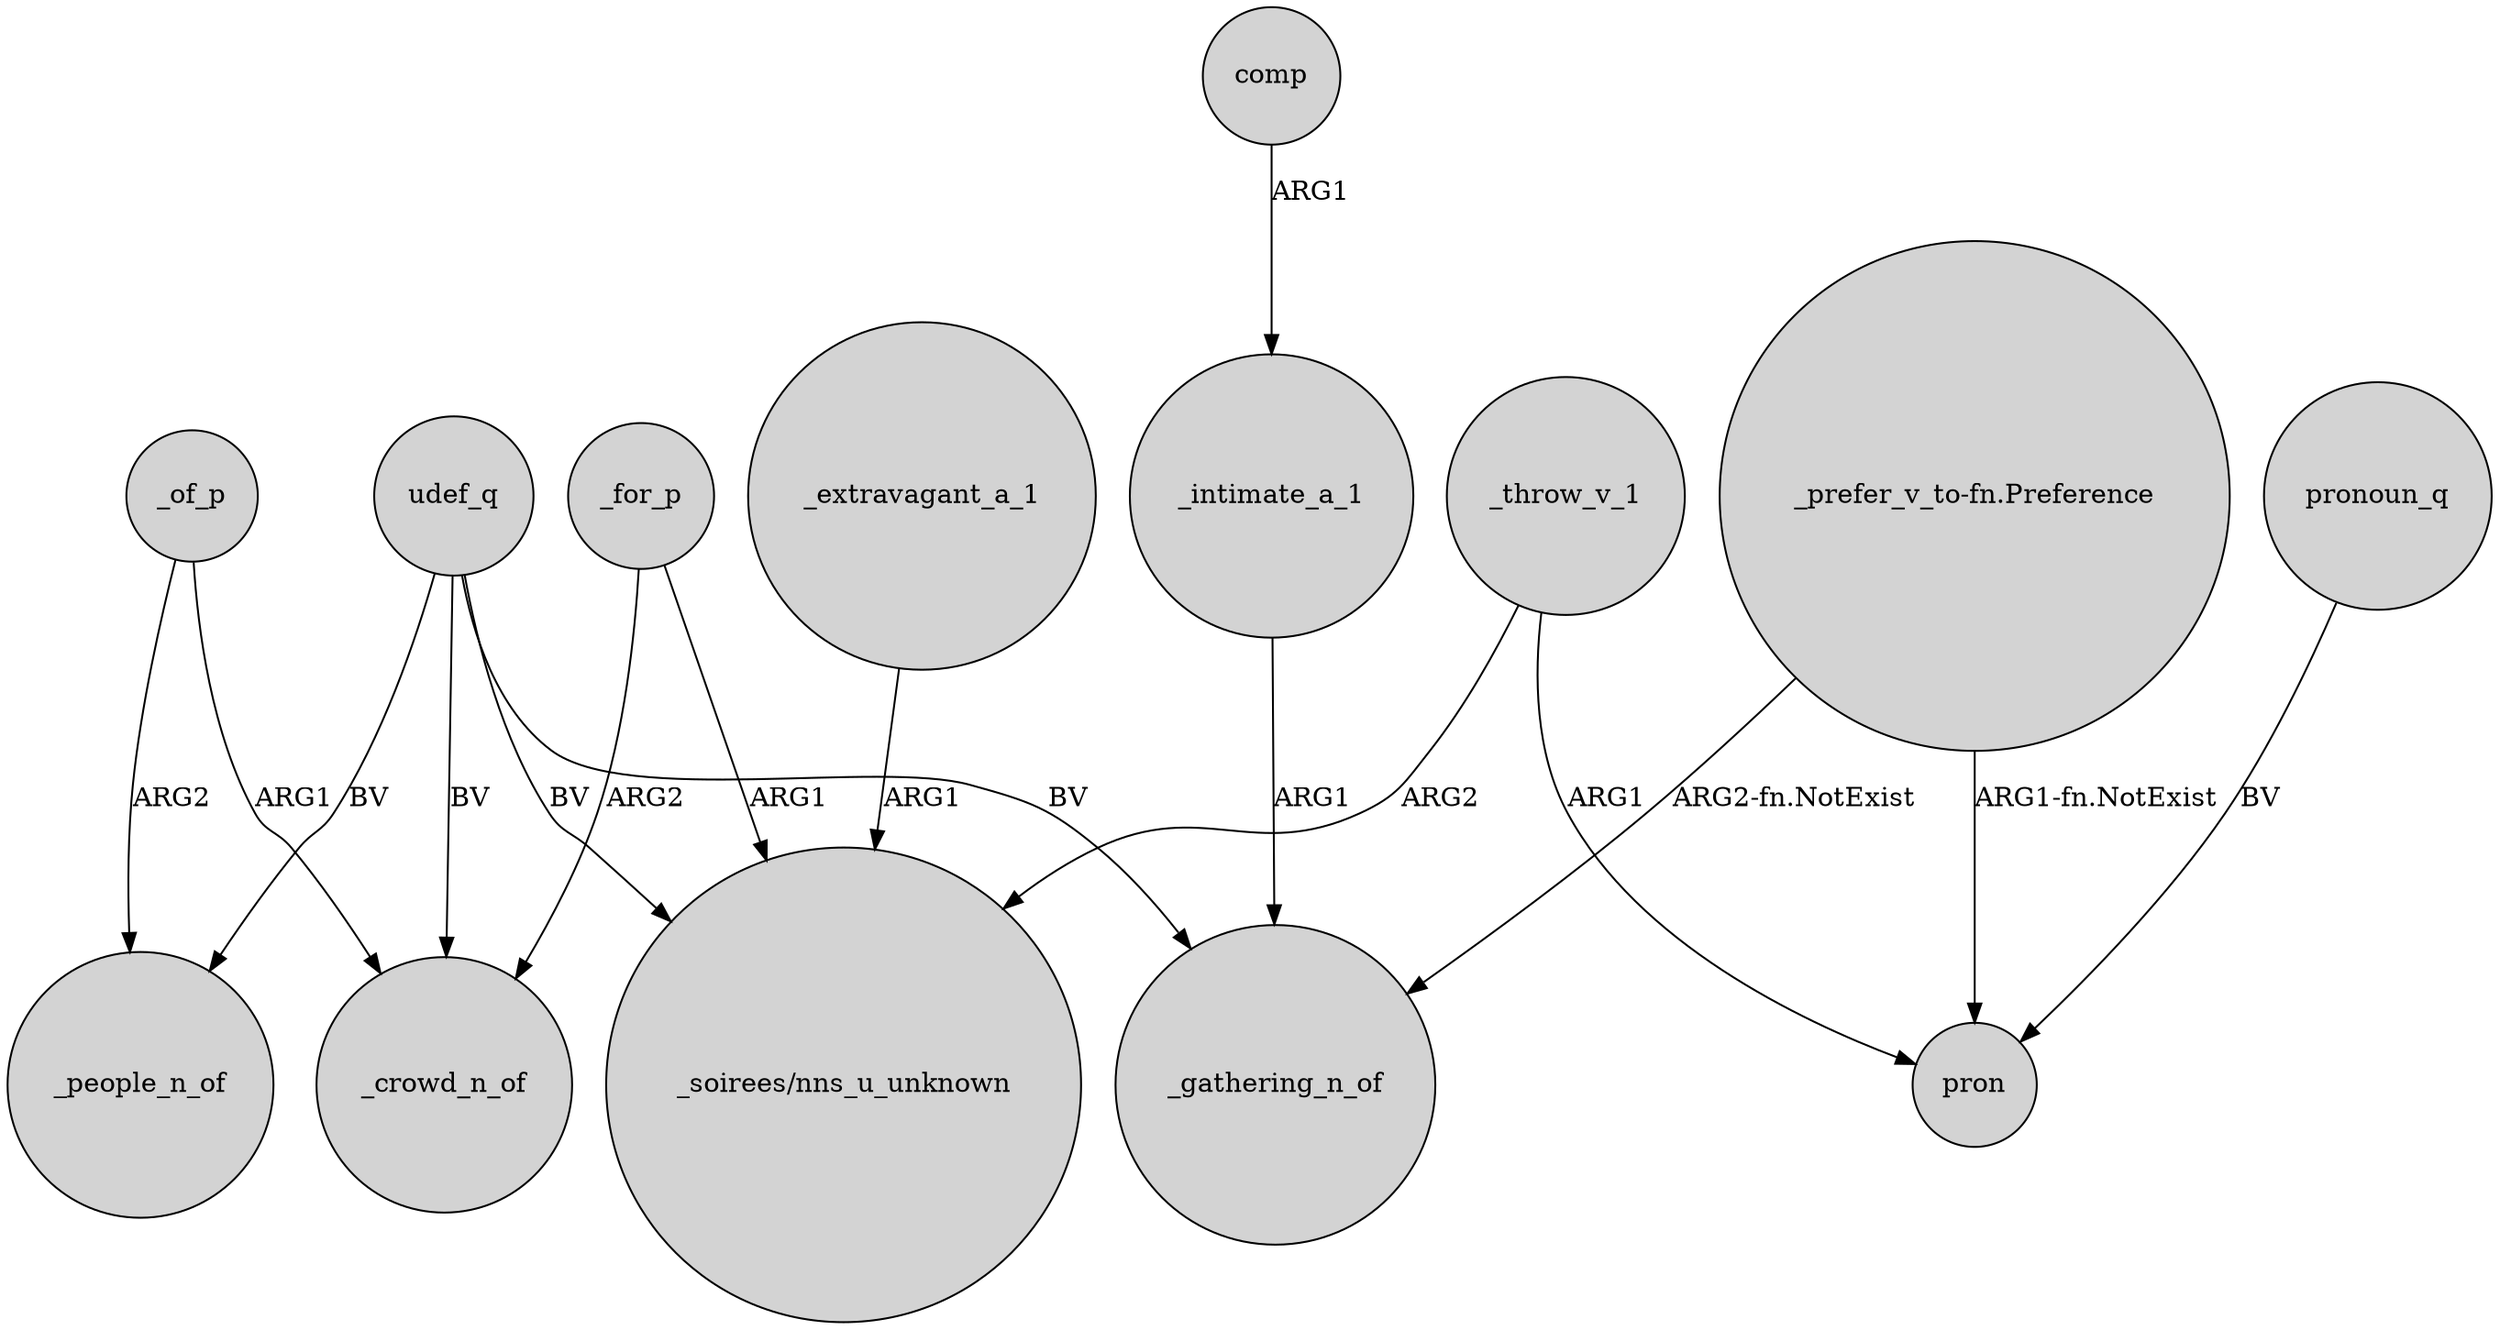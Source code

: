 digraph {
	node [shape=circle style=filled]
	udef_q -> _crowd_n_of [label=BV]
	_of_p -> _people_n_of [label=ARG2]
	"_prefer_v_to-fn.Preference" -> _gathering_n_of [label="ARG2-fn.NotExist"]
	udef_q -> _gathering_n_of [label=BV]
	comp -> _intimate_a_1 [label=ARG1]
	"_prefer_v_to-fn.Preference" -> pron [label="ARG1-fn.NotExist"]
	_of_p -> _crowd_n_of [label=ARG1]
	_for_p -> _crowd_n_of [label=ARG2]
	_throw_v_1 -> "_soirees/nns_u_unknown" [label=ARG2]
	_extravagant_a_1 -> "_soirees/nns_u_unknown" [label=ARG1]
	udef_q -> _people_n_of [label=BV]
	_throw_v_1 -> pron [label=ARG1]
	udef_q -> "_soirees/nns_u_unknown" [label=BV]
	_for_p -> "_soirees/nns_u_unknown" [label=ARG1]
	_intimate_a_1 -> _gathering_n_of [label=ARG1]
	pronoun_q -> pron [label=BV]
}
